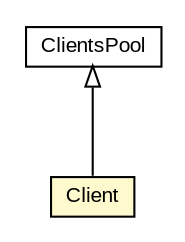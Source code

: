 #!/usr/local/bin/dot
#
# Class diagram 
# Generated by UMLGraph version 5.3 (http://www.umlgraph.org/)
#

digraph G {
	edge [fontname="arial",fontsize=10,labelfontname="arial",labelfontsize=10];
	node [fontname="arial",fontsize=10,shape=plaintext];
	nodesep=0.25;
	ranksep=0.5;
	// context.arch.comm.clients.ClientsPool
	c67612 [label=<<table title="context.arch.comm.clients.ClientsPool" border="0" cellborder="1" cellspacing="0" cellpadding="2" port="p" href="./ClientsPool.html">
		<tr><td><table border="0" cellspacing="0" cellpadding="1">
<tr><td align="center" balign="center"> ClientsPool </td></tr>
		</table></td></tr>
		</table>>, fontname="arial", fontcolor="black", fontsize=10.0];
	// context.arch.comm.clients.Client
	c67613 [label=<<table title="context.arch.comm.clients.Client" border="0" cellborder="1" cellspacing="0" cellpadding="2" port="p" bgcolor="lemonChiffon" href="./Client.html">
		<tr><td><table border="0" cellspacing="0" cellpadding="1">
<tr><td align="center" balign="center"> Client </td></tr>
		</table></td></tr>
		</table>>, fontname="arial", fontcolor="black", fontsize=10.0];
	//context.arch.comm.clients.Client extends context.arch.comm.clients.ClientsPool
	c67612:p -> c67613:p [dir=back,arrowtail=empty];
}

